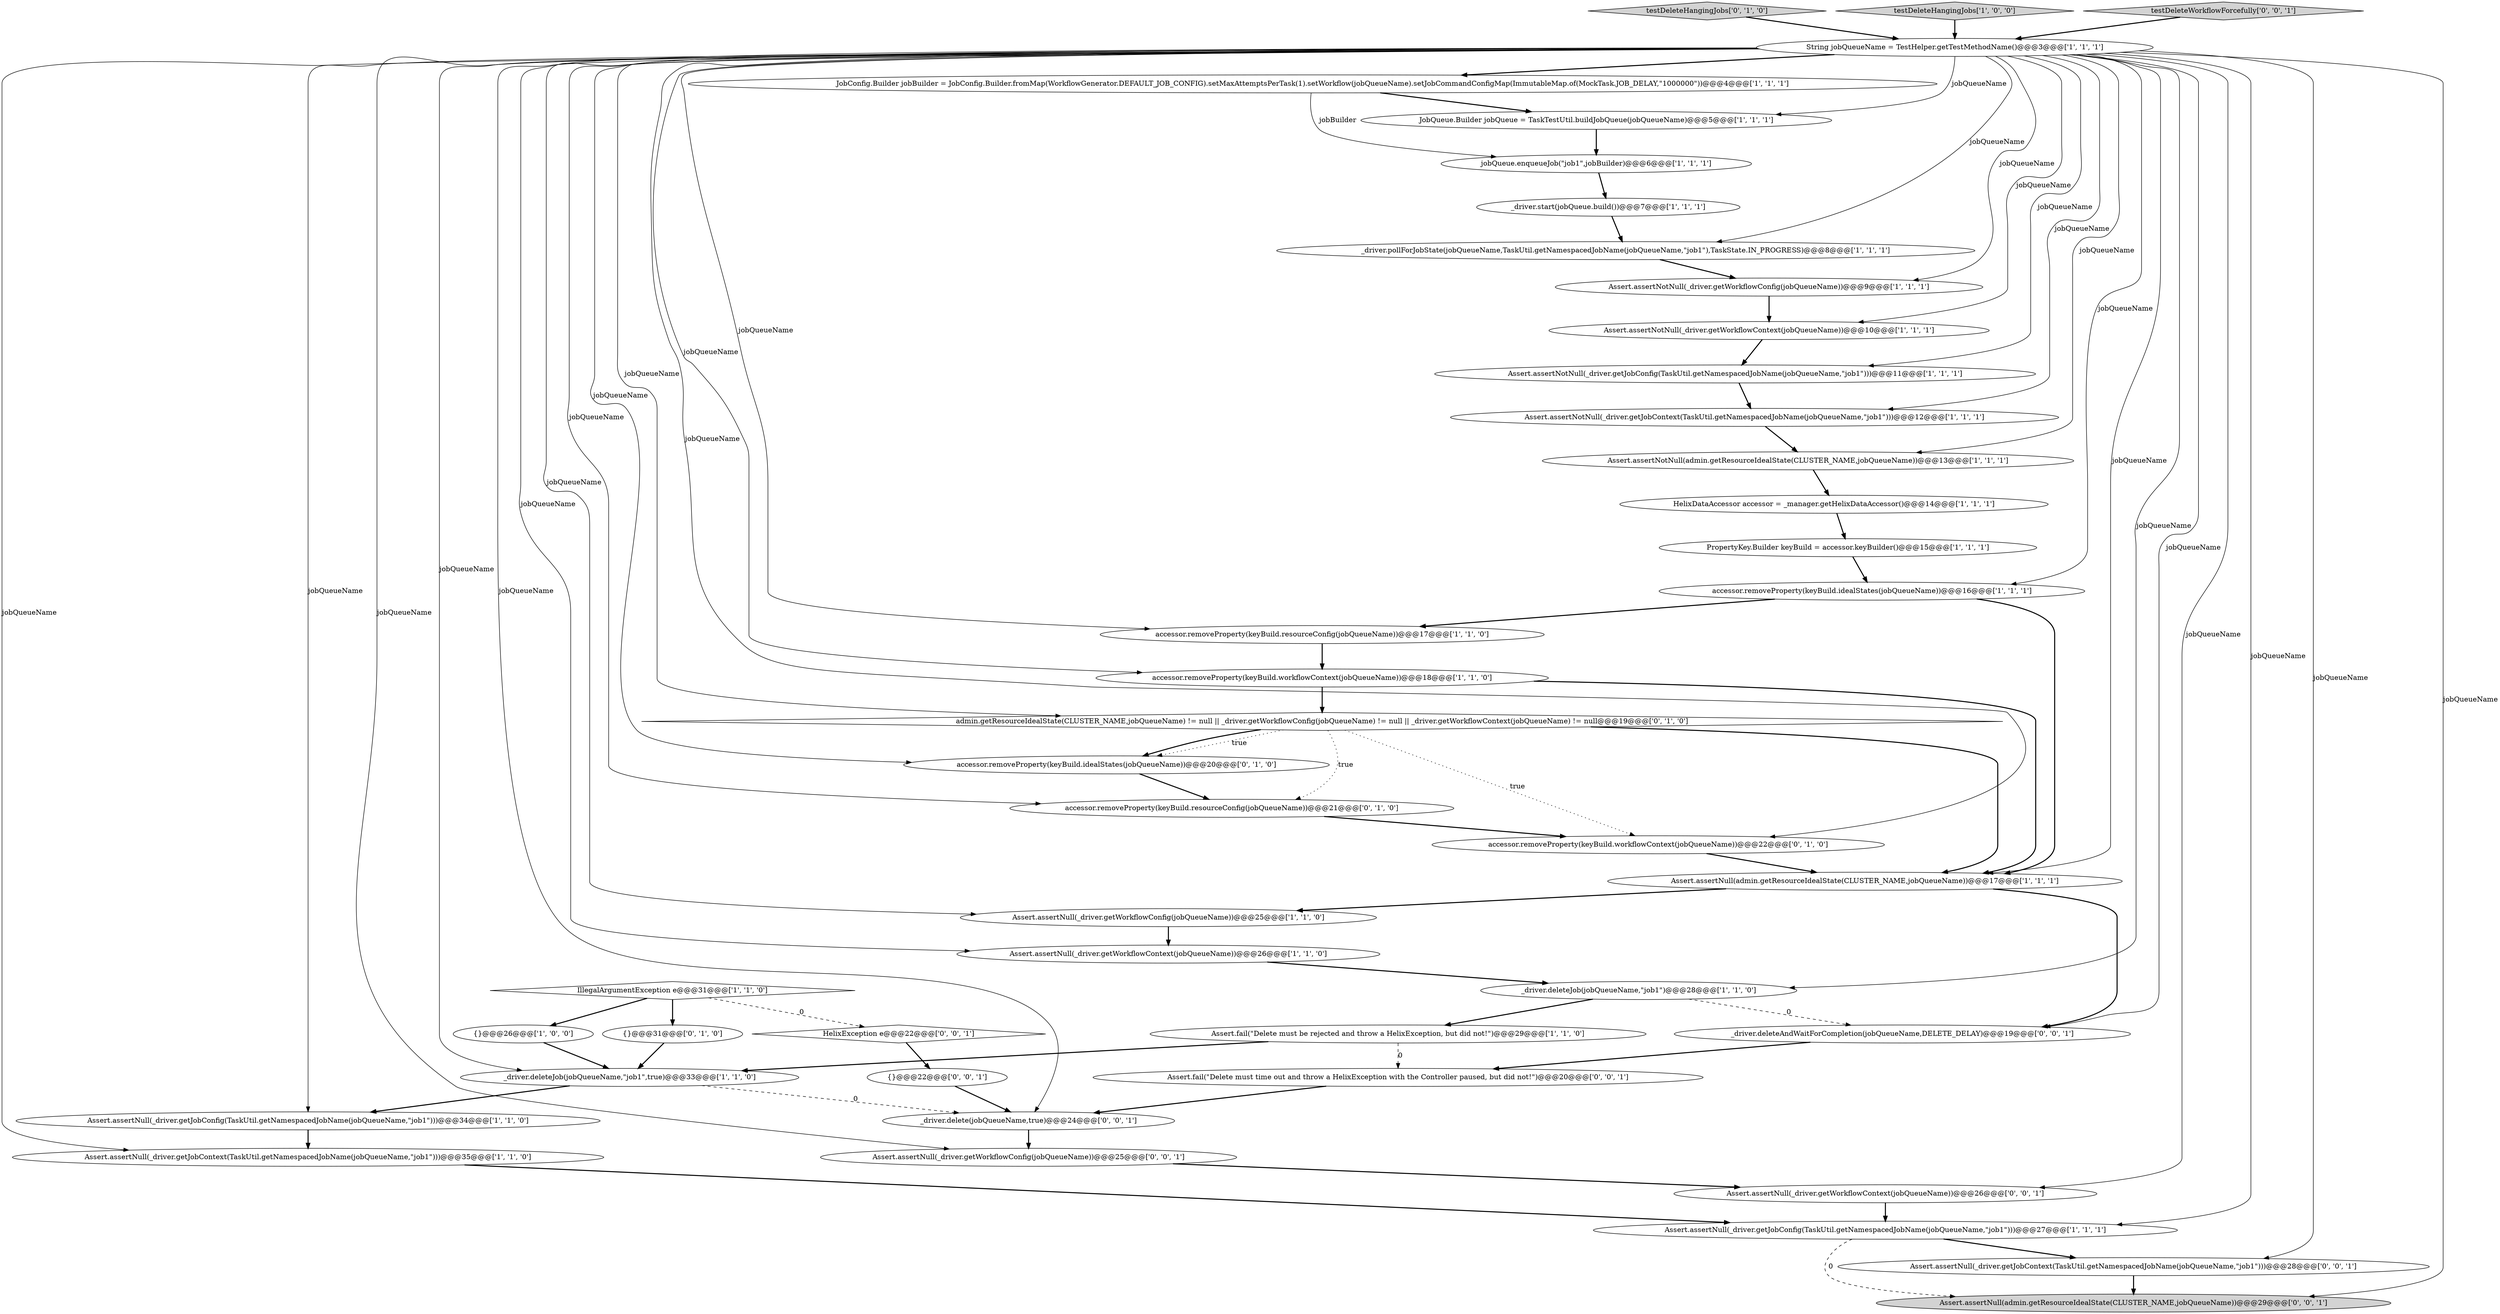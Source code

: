 digraph {
4 [style = filled, label = "Assert.assertNotNull(admin.getResourceIdealState(CLUSTER_NAME,jobQueueName))@@@13@@@['1', '1', '1']", fillcolor = white, shape = ellipse image = "AAA0AAABBB1BBB"];
18 [style = filled, label = "accessor.removeProperty(keyBuild.workflowContext(jobQueueName))@@@18@@@['1', '1', '0']", fillcolor = white, shape = ellipse image = "AAA0AAABBB1BBB"];
33 [style = filled, label = "accessor.removeProperty(keyBuild.resourceConfig(jobQueueName))@@@21@@@['0', '1', '0']", fillcolor = white, shape = ellipse image = "AAA1AAABBB2BBB"];
9 [style = filled, label = "Assert.assertNull(_driver.getWorkflowContext(jobQueueName))@@@26@@@['1', '1', '0']", fillcolor = white, shape = ellipse image = "AAA0AAABBB1BBB"];
13 [style = filled, label = "Assert.assertNotNull(_driver.getWorkflowContext(jobQueueName))@@@10@@@['1', '1', '1']", fillcolor = white, shape = ellipse image = "AAA0AAABBB1BBB"];
29 [style = filled, label = "testDeleteHangingJobs['0', '1', '0']", fillcolor = lightgray, shape = diamond image = "AAA0AAABBB2BBB"];
2 [style = filled, label = "PropertyKey.Builder keyBuild = accessor.keyBuilder()@@@15@@@['1', '1', '1']", fillcolor = white, shape = ellipse image = "AAA0AAABBB1BBB"];
7 [style = filled, label = "testDeleteHangingJobs['1', '0', '0']", fillcolor = lightgray, shape = diamond image = "AAA0AAABBB1BBB"];
1 [style = filled, label = "{}@@@26@@@['1', '0', '0']", fillcolor = white, shape = ellipse image = "AAA0AAABBB1BBB"];
30 [style = filled, label = "accessor.removeProperty(keyBuild.idealStates(jobQueueName))@@@20@@@['0', '1', '0']", fillcolor = white, shape = ellipse image = "AAA1AAABBB2BBB"];
11 [style = filled, label = "_driver.deleteJob(jobQueueName,\"job1\",true)@@@33@@@['1', '1', '0']", fillcolor = white, shape = ellipse image = "AAA0AAABBB1BBB"];
41 [style = filled, label = "_driver.delete(jobQueueName,true)@@@24@@@['0', '0', '1']", fillcolor = white, shape = ellipse image = "AAA0AAABBB3BBB"];
5 [style = filled, label = "JobQueue.Builder jobQueue = TaskTestUtil.buildJobQueue(jobQueueName)@@@5@@@['1', '1', '1']", fillcolor = white, shape = ellipse image = "AAA0AAABBB1BBB"];
3 [style = filled, label = "IllegalArgumentException e@@@31@@@['1', '1', '0']", fillcolor = white, shape = diamond image = "AAA0AAABBB1BBB"];
19 [style = filled, label = "_driver.start(jobQueue.build())@@@7@@@['1', '1', '1']", fillcolor = white, shape = ellipse image = "AAA0AAABBB1BBB"];
27 [style = filled, label = "Assert.assertNotNull(_driver.getJobConfig(TaskUtil.getNamespacedJobName(jobQueueName,\"job1\")))@@@11@@@['1', '1', '1']", fillcolor = white, shape = ellipse image = "AAA0AAABBB1BBB"];
38 [style = filled, label = "{}@@@22@@@['0', '0', '1']", fillcolor = white, shape = ellipse image = "AAA0AAABBB3BBB"];
22 [style = filled, label = "Assert.fail(\"Delete must be rejected and throw a HelixException, but did not!\")@@@29@@@['1', '1', '0']", fillcolor = white, shape = ellipse image = "AAA0AAABBB1BBB"];
21 [style = filled, label = "HelixDataAccessor accessor = _manager.getHelixDataAccessor()@@@14@@@['1', '1', '1']", fillcolor = white, shape = ellipse image = "AAA0AAABBB1BBB"];
25 [style = filled, label = "Assert.assertNull(_driver.getJobConfig(TaskUtil.getNamespacedJobName(jobQueueName,\"job1\")))@@@34@@@['1', '1', '0']", fillcolor = white, shape = ellipse image = "AAA0AAABBB1BBB"];
40 [style = filled, label = "_driver.deleteAndWaitForCompletion(jobQueueName,DELETE_DELAY)@@@19@@@['0', '0', '1']", fillcolor = white, shape = ellipse image = "AAA0AAABBB3BBB"];
20 [style = filled, label = "JobConfig.Builder jobBuilder = JobConfig.Builder.fromMap(WorkflowGenerator.DEFAULT_JOB_CONFIG).setMaxAttemptsPerTask(1).setWorkflow(jobQueueName).setJobCommandConfigMap(ImmutableMap.of(MockTask.JOB_DELAY,\"1000000\"))@@@4@@@['1', '1', '1']", fillcolor = white, shape = ellipse image = "AAA0AAABBB1BBB"];
15 [style = filled, label = "accessor.removeProperty(keyBuild.resourceConfig(jobQueueName))@@@17@@@['1', '1', '0']", fillcolor = white, shape = ellipse image = "AAA0AAABBB1BBB"];
8 [style = filled, label = "jobQueue.enqueueJob(\"job1\",jobBuilder)@@@6@@@['1', '1', '1']", fillcolor = white, shape = ellipse image = "AAA0AAABBB1BBB"];
14 [style = filled, label = "Assert.assertNull(_driver.getJobConfig(TaskUtil.getNamespacedJobName(jobQueueName,\"job1\")))@@@27@@@['1', '1', '1']", fillcolor = white, shape = ellipse image = "AAA0AAABBB1BBB"];
23 [style = filled, label = "Assert.assertNull(admin.getResourceIdealState(CLUSTER_NAME,jobQueueName))@@@17@@@['1', '1', '1']", fillcolor = white, shape = ellipse image = "AAA0AAABBB1BBB"];
32 [style = filled, label = "admin.getResourceIdealState(CLUSTER_NAME,jobQueueName) != null || _driver.getWorkflowConfig(jobQueueName) != null || _driver.getWorkflowContext(jobQueueName) != null@@@19@@@['0', '1', '0']", fillcolor = white, shape = diamond image = "AAA1AAABBB2BBB"];
37 [style = filled, label = "Assert.assertNull(_driver.getJobContext(TaskUtil.getNamespacedJobName(jobQueueName,\"job1\")))@@@28@@@['0', '0', '1']", fillcolor = white, shape = ellipse image = "AAA0AAABBB3BBB"];
36 [style = filled, label = "testDeleteWorkflowForcefully['0', '0', '1']", fillcolor = lightgray, shape = diamond image = "AAA0AAABBB3BBB"];
16 [style = filled, label = "accessor.removeProperty(keyBuild.idealStates(jobQueueName))@@@16@@@['1', '1', '1']", fillcolor = white, shape = ellipse image = "AAA0AAABBB1BBB"];
6 [style = filled, label = "Assert.assertNotNull(_driver.getWorkflowConfig(jobQueueName))@@@9@@@['1', '1', '1']", fillcolor = white, shape = ellipse image = "AAA0AAABBB1BBB"];
42 [style = filled, label = "HelixException e@@@22@@@['0', '0', '1']", fillcolor = white, shape = diamond image = "AAA0AAABBB3BBB"];
35 [style = filled, label = "Assert.assertNull(_driver.getWorkflowContext(jobQueueName))@@@26@@@['0', '0', '1']", fillcolor = white, shape = ellipse image = "AAA0AAABBB3BBB"];
28 [style = filled, label = "{}@@@31@@@['0', '1', '0']", fillcolor = white, shape = ellipse image = "AAA0AAABBB2BBB"];
43 [style = filled, label = "Assert.assertNull(admin.getResourceIdealState(CLUSTER_NAME,jobQueueName))@@@29@@@['0', '0', '1']", fillcolor = lightgray, shape = ellipse image = "AAA0AAABBB3BBB"];
0 [style = filled, label = "Assert.assertNull(_driver.getJobContext(TaskUtil.getNamespacedJobName(jobQueueName,\"job1\")))@@@35@@@['1', '1', '0']", fillcolor = white, shape = ellipse image = "AAA0AAABBB1BBB"];
12 [style = filled, label = "_driver.pollForJobState(jobQueueName,TaskUtil.getNamespacedJobName(jobQueueName,\"job1\"),TaskState.IN_PROGRESS)@@@8@@@['1', '1', '1']", fillcolor = white, shape = ellipse image = "AAA0AAABBB1BBB"];
34 [style = filled, label = "Assert.fail(\"Delete must time out and throw a HelixException with the Controller paused, but did not!\")@@@20@@@['0', '0', '1']", fillcolor = white, shape = ellipse image = "AAA0AAABBB3BBB"];
39 [style = filled, label = "Assert.assertNull(_driver.getWorkflowConfig(jobQueueName))@@@25@@@['0', '0', '1']", fillcolor = white, shape = ellipse image = "AAA0AAABBB3BBB"];
17 [style = filled, label = "Assert.assertNull(_driver.getWorkflowConfig(jobQueueName))@@@25@@@['1', '1', '0']", fillcolor = white, shape = ellipse image = "AAA0AAABBB1BBB"];
26 [style = filled, label = "_driver.deleteJob(jobQueueName,\"job1\")@@@28@@@['1', '1', '0']", fillcolor = white, shape = ellipse image = "AAA0AAABBB1BBB"];
10 [style = filled, label = "Assert.assertNotNull(_driver.getJobContext(TaskUtil.getNamespacedJobName(jobQueueName,\"job1\")))@@@12@@@['1', '1', '1']", fillcolor = white, shape = ellipse image = "AAA0AAABBB1BBB"];
31 [style = filled, label = "accessor.removeProperty(keyBuild.workflowContext(jobQueueName))@@@22@@@['0', '1', '0']", fillcolor = white, shape = ellipse image = "AAA1AAABBB2BBB"];
24 [style = filled, label = "String jobQueueName = TestHelper.getTestMethodName()@@@3@@@['1', '1', '1']", fillcolor = white, shape = ellipse image = "AAA0AAABBB1BBB"];
32->23 [style = bold, label=""];
7->24 [style = bold, label=""];
38->41 [style = bold, label=""];
32->30 [style = dotted, label="true"];
14->43 [style = dashed, label="0"];
3->1 [style = bold, label=""];
1->11 [style = bold, label=""];
26->40 [style = dashed, label="0"];
16->23 [style = bold, label=""];
24->43 [style = solid, label="jobQueueName"];
24->39 [style = solid, label="jobQueueName"];
24->32 [style = solid, label="jobQueueName"];
36->24 [style = bold, label=""];
9->26 [style = bold, label=""];
28->11 [style = bold, label=""];
4->21 [style = bold, label=""];
24->17 [style = solid, label="jobQueueName"];
31->23 [style = bold, label=""];
26->22 [style = bold, label=""];
33->31 [style = bold, label=""];
24->4 [style = solid, label="jobQueueName"];
24->40 [style = solid, label="jobQueueName"];
24->41 [style = solid, label="jobQueueName"];
24->30 [style = solid, label="jobQueueName"];
39->35 [style = bold, label=""];
24->25 [style = solid, label="jobQueueName"];
32->31 [style = dotted, label="true"];
41->39 [style = bold, label=""];
24->0 [style = solid, label="jobQueueName"];
18->32 [style = bold, label=""];
13->27 [style = bold, label=""];
10->4 [style = bold, label=""];
24->10 [style = solid, label="jobQueueName"];
17->9 [style = bold, label=""];
3->42 [style = dashed, label="0"];
2->16 [style = bold, label=""];
24->31 [style = solid, label="jobQueueName"];
24->35 [style = solid, label="jobQueueName"];
0->14 [style = bold, label=""];
8->19 [style = bold, label=""];
24->9 [style = solid, label="jobQueueName"];
24->11 [style = solid, label="jobQueueName"];
11->25 [style = bold, label=""];
5->8 [style = bold, label=""];
22->34 [style = dashed, label="0"];
15->18 [style = bold, label=""];
24->20 [style = bold, label=""];
20->5 [style = bold, label=""];
24->16 [style = solid, label="jobQueueName"];
32->33 [style = dotted, label="true"];
30->33 [style = bold, label=""];
24->33 [style = solid, label="jobQueueName"];
34->41 [style = bold, label=""];
40->34 [style = bold, label=""];
24->5 [style = solid, label="jobQueueName"];
23->40 [style = bold, label=""];
25->0 [style = bold, label=""];
23->17 [style = bold, label=""];
12->6 [style = bold, label=""];
18->23 [style = bold, label=""];
24->18 [style = solid, label="jobQueueName"];
22->11 [style = bold, label=""];
24->27 [style = solid, label="jobQueueName"];
37->43 [style = bold, label=""];
24->15 [style = solid, label="jobQueueName"];
14->37 [style = bold, label=""];
16->15 [style = bold, label=""];
6->13 [style = bold, label=""];
24->13 [style = solid, label="jobQueueName"];
42->38 [style = bold, label=""];
21->2 [style = bold, label=""];
20->8 [style = solid, label="jobBuilder"];
24->14 [style = solid, label="jobQueueName"];
27->10 [style = bold, label=""];
24->37 [style = solid, label="jobQueueName"];
11->41 [style = dashed, label="0"];
32->30 [style = bold, label=""];
29->24 [style = bold, label=""];
3->28 [style = bold, label=""];
19->12 [style = bold, label=""];
24->12 [style = solid, label="jobQueueName"];
35->14 [style = bold, label=""];
24->26 [style = solid, label="jobQueueName"];
24->23 [style = solid, label="jobQueueName"];
24->6 [style = solid, label="jobQueueName"];
}
